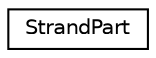 digraph G
{
  edge [fontname="Helvetica",fontsize="10",labelfontname="Helvetica",labelfontsize="10"];
  node [fontname="Helvetica",fontsize="10",shape=record];
  rankdir=LR;
  Node1 [label="StrandPart",height=0.2,width=0.4,color="black", fillcolor="white", style="filled",URL="$df/da8/structStrandPart.html"];
}
